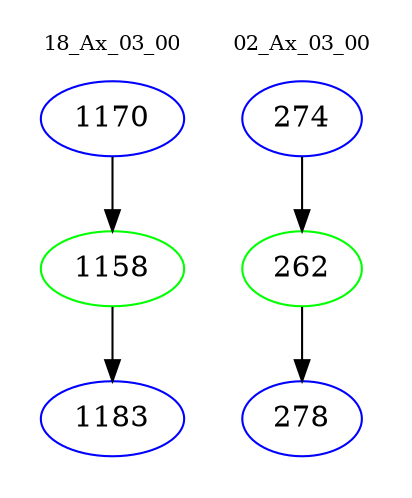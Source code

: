 digraph{
subgraph cluster_0 {
color = white
label = "18_Ax_03_00";
fontsize=10;
T0_1170 [label="1170", color="blue"]
T0_1170 -> T0_1158 [color="black"]
T0_1158 [label="1158", color="green"]
T0_1158 -> T0_1183 [color="black"]
T0_1183 [label="1183", color="blue"]
}
subgraph cluster_1 {
color = white
label = "02_Ax_03_00";
fontsize=10;
T1_274 [label="274", color="blue"]
T1_274 -> T1_262 [color="black"]
T1_262 [label="262", color="green"]
T1_262 -> T1_278 [color="black"]
T1_278 [label="278", color="blue"]
}
}
